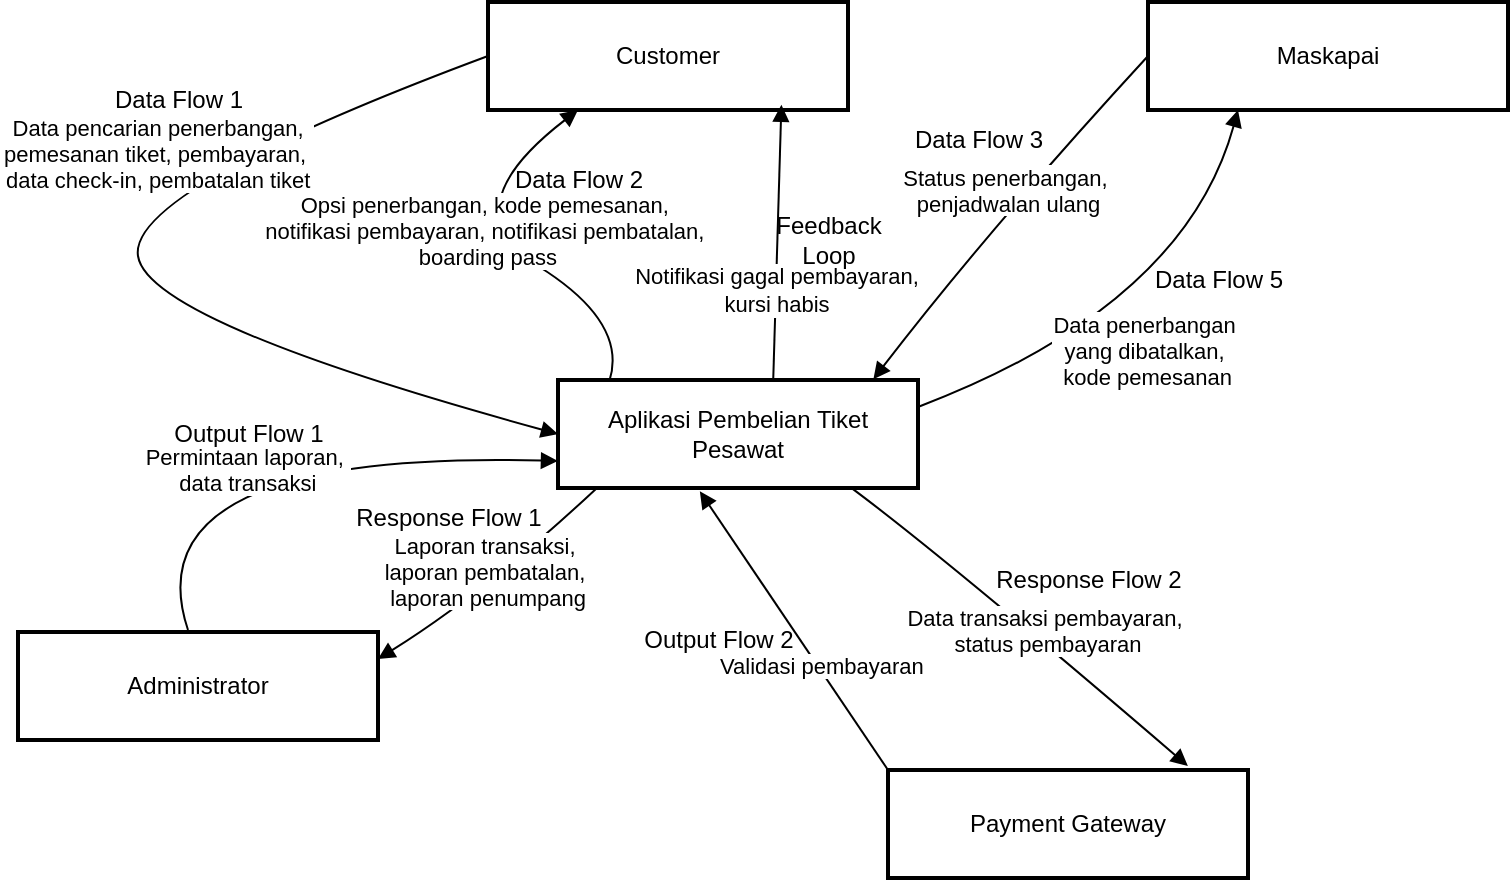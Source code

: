 <mxfile version="28.1.2">
  <diagram name="Page-1" id="jajsZOKTD2JK0x28INGY">
    <mxGraphModel dx="786" dy="1551" grid="1" gridSize="10" guides="1" tooltips="1" connect="1" arrows="1" fold="1" page="1" pageScale="1" pageWidth="850" pageHeight="1100" math="0" shadow="0">
      <root>
        <mxCell id="0" />
        <mxCell id="1" parent="0" />
        <mxCell id="2" value="Customer" style="whiteSpace=wrap;strokeWidth=2;" parent="1" vertex="1">
          <mxGeometry x="260" y="-54" width="180" height="54" as="geometry" />
        </mxCell>
        <mxCell id="3" value="Aplikasi Pembelian Tiket Pesawat" style="whiteSpace=wrap;strokeWidth=2;" parent="1" vertex="1">
          <mxGeometry x="295" y="135" width="180" height="54" as="geometry" />
        </mxCell>
        <mxCell id="5" value="Maskapai" style="whiteSpace=wrap;strokeWidth=2;" parent="1" vertex="1">
          <mxGeometry x="590" y="-54" width="180" height="54" as="geometry" />
        </mxCell>
        <mxCell id="6" value="Administrator" style="whiteSpace=wrap;strokeWidth=2;" parent="1" vertex="1">
          <mxGeometry x="25" y="261" width="180" height="54" as="geometry" />
        </mxCell>
        <mxCell id="7" value="Payment Gateway" style="whiteSpace=wrap;strokeWidth=2;" parent="1" vertex="1">
          <mxGeometry x="460" y="330" width="180" height="54" as="geometry" />
        </mxCell>
        <mxCell id="8" value="Data pencarian penerbangan,&#xa;pemesanan tiket, pembayaran, &#xa;data check-in, pembatalan tiket" style="curved=1;startArrow=none;endArrow=block;exitX=0;exitY=0.5;entryX=0;entryY=0.5;exitDx=0;exitDy=0;entryDx=0;entryDy=0;" parent="1" source="2" target="3" edge="1">
          <mxGeometry x="-0.272" y="-12" relative="1" as="geometry">
            <Array as="points">
              <mxPoint x="80" y="40" />
              <mxPoint x="90" y="106" />
            </Array>
            <mxPoint x="210" y="-27" as="sourcePoint" />
            <mxPoint x="245" y="162" as="targetPoint" />
            <mxPoint as="offset" />
          </mxGeometry>
        </mxCell>
        <mxCell id="9" value="Opsi penerbangan, kode pemesanan, &#xa;notifikasi pembayaran, notifikasi pembatalan, &#xa;boarding pass" style="curved=1;startArrow=none;endArrow=block;entryX=0.25;entryY=1;entryDx=0;entryDy=0;exitX=0.143;exitY=0.006;exitDx=0;exitDy=0;exitPerimeter=0;" parent="1" source="3" target="2" edge="1">
          <mxGeometry x="0.047" y="-2" relative="1" as="geometry">
            <Array as="points">
              <mxPoint x="330" y="106" />
              <mxPoint x="240" y="50" />
            </Array>
            <mxPoint x="330" y="130" as="sourcePoint" />
            <mxPoint x="386.412" y="143" as="targetPoint" />
            <mxPoint as="offset" />
          </mxGeometry>
        </mxCell>
        <mxCell id="10" value="Status penerbangan, &#xa;penjadwalan ulang" style="curved=1;startArrow=none;endArrow=block;exitX=0;exitY=0.5;entryX=0.876;entryY=-0.006;entryDx=0;entryDy=0;entryPerimeter=0;exitDx=0;exitDy=0;" parent="1" source="5" target="3" edge="1">
          <mxGeometry x="-0.089" y="-6" relative="1" as="geometry">
            <Array as="points">
              <mxPoint x="510" y="60" />
            </Array>
            <mxPoint x="440.0" y="-30" as="sourcePoint" />
            <mxPoint x="454.247" y="105" as="targetPoint" />
            <mxPoint as="offset" />
          </mxGeometry>
        </mxCell>
        <mxCell id="12" value="Data penerbangan &#xa;yang dibatalkan, &#xa;kode pemesanan" style="curved=1;startArrow=none;endArrow=block;entryX=0.25;entryY=1;entryDx=0;entryDy=0;exitX=1;exitY=0.25;exitDx=0;exitDy=0;" parent="1" source="3" target="5" edge="1">
          <mxGeometry x="-0.035" y="-14" relative="1" as="geometry">
            <Array as="points">
              <mxPoint x="608" y="98" />
            </Array>
            <mxPoint x="550" y="170" as="sourcePoint" />
            <mxPoint as="offset" />
          </mxGeometry>
        </mxCell>
        <mxCell id="13" value="Permintaan laporan, &#xa;data transaksi" style="curved=1;startArrow=none;endArrow=block;entryX=0;entryY=0.75;entryDx=0;entryDy=0;" parent="1" target="3" edge="1">
          <mxGeometry x="0.001" y="-8" relative="1" as="geometry">
            <Array as="points">
              <mxPoint x="80" y="170" />
            </Array>
            <mxPoint x="110" y="260" as="sourcePoint" />
            <mxPoint x="40" y="190" as="targetPoint" />
            <mxPoint as="offset" />
          </mxGeometry>
        </mxCell>
        <mxCell id="14" value="Validasi pembayaran" style="curved=1;startArrow=none;endArrow=block;exitX=0;exitY=0;exitDx=0;exitDy=0;entryX=0.394;entryY=1.031;entryDx=0;entryDy=0;entryPerimeter=0;" parent="1" source="7" target="3" edge="1">
          <mxGeometry x="-0.26" y="-2" relative="1" as="geometry">
            <Array as="points" />
            <mxPoint x="430" y="270" as="targetPoint" />
            <mxPoint as="offset" />
          </mxGeometry>
        </mxCell>
        <mxCell id="17" value="Laporan transaksi, &#xa;laporan pembatalan, &#xa;laporan penumpang" style="curved=1;startArrow=none;endArrow=block;entryX=1;entryY=0.25;entryDx=0;entryDy=0;exitX=0.106;exitY=1.006;exitDx=0;exitDy=0;exitPerimeter=0;" parent="1" source="3" target="6" edge="1">
          <mxGeometry x="-0.032" y="-7" relative="1" as="geometry">
            <Array as="points">
              <mxPoint x="260" y="240" />
            </Array>
            <mxPoint x="150" y="210" as="sourcePoint" />
            <mxPoint as="offset" />
          </mxGeometry>
        </mxCell>
        <mxCell id="18" value="Data transaksi pembayaran, &#xa;status pembayaran" style="curved=1;startArrow=none;endArrow=block;exitX=0.813;exitY=0.994;exitDx=0;exitDy=0;exitPerimeter=0;entryX=0.833;entryY=-0.037;entryDx=0;entryDy=0;entryPerimeter=0;" parent="1" source="3" target="7" edge="1">
          <mxGeometry x="0.11" y="6" relative="1" as="geometry">
            <Array as="points">
              <mxPoint x="490" y="225" />
            </Array>
            <mxPoint x="420" y="250" as="targetPoint" />
            <mxPoint as="offset" />
          </mxGeometry>
        </mxCell>
        <mxCell id="81Y-lIfYAI2lc5eVE7SC-18" value="Data Flow 1" style="text;html=1;align=center;verticalAlign=middle;resizable=0;points=[];autosize=1;strokeColor=none;fillColor=none;" vertex="1" parent="1">
          <mxGeometry x="60" y="-20" width="90" height="30" as="geometry" />
        </mxCell>
        <mxCell id="81Y-lIfYAI2lc5eVE7SC-19" value="Data Flow 2" style="text;html=1;align=center;verticalAlign=middle;resizable=0;points=[];autosize=1;strokeColor=none;fillColor=none;" vertex="1" parent="1">
          <mxGeometry x="260" y="20" width="90" height="30" as="geometry" />
        </mxCell>
        <mxCell id="81Y-lIfYAI2lc5eVE7SC-20" value="Data Flow 3" style="text;html=1;align=center;verticalAlign=middle;resizable=0;points=[];autosize=1;strokeColor=none;fillColor=none;" vertex="1" parent="1">
          <mxGeometry x="460" width="90" height="30" as="geometry" />
        </mxCell>
        <mxCell id="81Y-lIfYAI2lc5eVE7SC-21" value="Data Flow 5" style="text;html=1;align=center;verticalAlign=middle;resizable=0;points=[];autosize=1;strokeColor=none;fillColor=none;" vertex="1" parent="1">
          <mxGeometry x="580" y="70" width="90" height="30" as="geometry" />
        </mxCell>
        <mxCell id="81Y-lIfYAI2lc5eVE7SC-23" value="Output Flow 1" style="text;html=1;align=center;verticalAlign=middle;resizable=0;points=[];autosize=1;strokeColor=none;fillColor=none;" vertex="1" parent="1">
          <mxGeometry x="90" y="147" width="100" height="30" as="geometry" />
        </mxCell>
        <mxCell id="81Y-lIfYAI2lc5eVE7SC-26" value="Response Flow 1" style="text;html=1;align=center;verticalAlign=middle;resizable=0;points=[];autosize=1;strokeColor=none;fillColor=none;" vertex="1" parent="1">
          <mxGeometry x="180" y="189" width="120" height="30" as="geometry" />
        </mxCell>
        <mxCell id="81Y-lIfYAI2lc5eVE7SC-27" value="Output Flow 2" style="text;html=1;align=center;verticalAlign=middle;resizable=0;points=[];autosize=1;strokeColor=none;fillColor=none;" vertex="1" parent="1">
          <mxGeometry x="325" y="250" width="100" height="30" as="geometry" />
        </mxCell>
        <mxCell id="81Y-lIfYAI2lc5eVE7SC-28" value="Response Flow 2" style="text;html=1;align=center;verticalAlign=middle;resizable=0;points=[];autosize=1;strokeColor=none;fillColor=none;" vertex="1" parent="1">
          <mxGeometry x="500" y="220" width="120" height="30" as="geometry" />
        </mxCell>
        <mxCell id="81Y-lIfYAI2lc5eVE7SC-30" value="" style="endArrow=block;html=1;rounded=0;exitX=0.598;exitY=-0.019;exitDx=0;exitDy=0;entryX=0.815;entryY=0.951;entryDx=0;entryDy=0;entryPerimeter=0;exitPerimeter=0;endFill=1;" edge="1" parent="1" source="3" target="2">
          <mxGeometry width="50" height="50" relative="1" as="geometry">
            <mxPoint x="350" y="200" as="sourcePoint" />
            <mxPoint x="470" y="-20" as="targetPoint" />
          </mxGeometry>
        </mxCell>
        <mxCell id="81Y-lIfYAI2lc5eVE7SC-31" value="Notifikasi gagal pembayaran,&lt;div&gt;kursi habis&lt;/div&gt;" style="edgeLabel;html=1;align=center;verticalAlign=middle;resizable=0;points=[];" vertex="1" connectable="0" parent="81Y-lIfYAI2lc5eVE7SC-30">
          <mxGeometry x="-0.044" y="1" relative="1" as="geometry">
            <mxPoint y="21" as="offset" />
          </mxGeometry>
        </mxCell>
        <mxCell id="81Y-lIfYAI2lc5eVE7SC-32" value="Feedback&lt;div&gt;Loop&lt;/div&gt;" style="text;html=1;align=center;verticalAlign=middle;resizable=0;points=[];autosize=1;strokeColor=none;fillColor=none;" vertex="1" parent="1">
          <mxGeometry x="390" y="45" width="80" height="40" as="geometry" />
        </mxCell>
      </root>
    </mxGraphModel>
  </diagram>
</mxfile>
